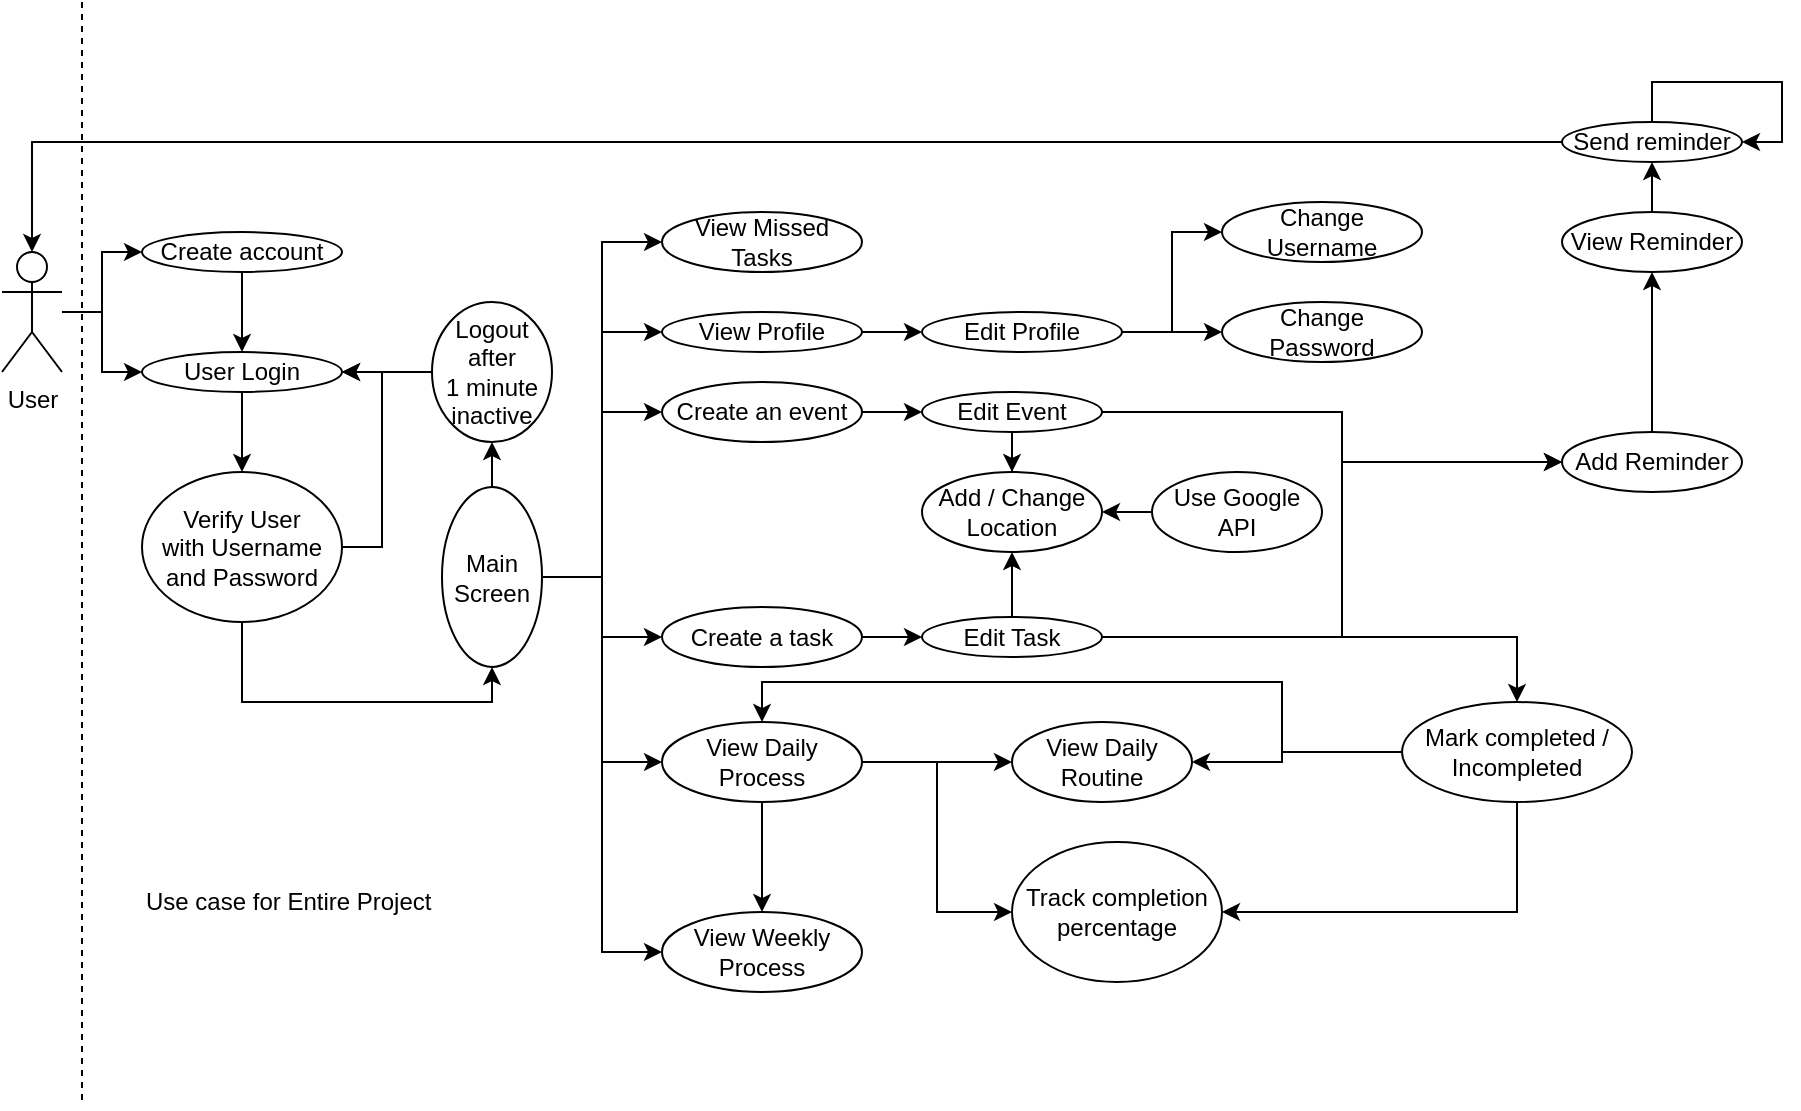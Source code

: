 <mxfile version="12.0.2" type="github" pages="3"><diagram id="k5wGzbFnu1lh5IXUuqp6" name="Page-1"><mxGraphModel dx="1916" dy="502" grid="1" gridSize="10" guides="1" tooltips="1" connect="1" arrows="1" fold="1" page="1" pageScale="1" pageWidth="850" pageHeight="1100" math="0" shadow="0"><root><mxCell id="0"/><mxCell id="1" parent="0"/><mxCell id="3Hp4gBhBQCO-qe9Z7G-D-30" style="edgeStyle=orthogonalEdgeStyle;rounded=0;orthogonalLoop=1;jettySize=auto;html=1;entryX=0;entryY=0.5;entryDx=0;entryDy=0;" edge="1" parent="1" source="3Hp4gBhBQCO-qe9Z7G-D-1" target="3Hp4gBhBQCO-qe9Z7G-D-4"><mxGeometry relative="1" as="geometry"/></mxCell><mxCell id="3Hp4gBhBQCO-qe9Z7G-D-31" style="edgeStyle=orthogonalEdgeStyle;rounded=0;orthogonalLoop=1;jettySize=auto;html=1;entryX=0;entryY=0.5;entryDx=0;entryDy=0;" edge="1" parent="1" source="3Hp4gBhBQCO-qe9Z7G-D-1" target="3Hp4gBhBQCO-qe9Z7G-D-16"><mxGeometry relative="1" as="geometry"/></mxCell><mxCell id="3Hp4gBhBQCO-qe9Z7G-D-1" value="User" style="shape=umlActor;verticalLabelPosition=bottom;labelBackgroundColor=#ffffff;verticalAlign=top;html=1;outlineConnect=0;" vertex="1" parent="1"><mxGeometry x="-50" y="145" width="30" height="60" as="geometry"/></mxCell><mxCell id="3Hp4gBhBQCO-qe9Z7G-D-2" value="" style="endArrow=none;dashed=1;html=1;" edge="1" parent="1"><mxGeometry width="50" height="50" relative="1" as="geometry"><mxPoint x="-10" y="20" as="sourcePoint"/><mxPoint x="-10" y="572" as="targetPoint"/><Array as="points"><mxPoint x="-10" y="130"/></Array></mxGeometry></mxCell><mxCell id="3Hp4gBhBQCO-qe9Z7G-D-39" style="edgeStyle=orthogonalEdgeStyle;rounded=0;orthogonalLoop=1;jettySize=auto;html=1;exitX=0.5;exitY=1;exitDx=0;exitDy=0;entryX=0.5;entryY=0;entryDx=0;entryDy=0;" edge="1" parent="1" source="3Hp4gBhBQCO-qe9Z7G-D-4" target="3Hp4gBhBQCO-qe9Z7G-D-16"><mxGeometry relative="1" as="geometry"/></mxCell><mxCell id="3Hp4gBhBQCO-qe9Z7G-D-4" value="Create account" style="ellipse;whiteSpace=wrap;html=1;" vertex="1" parent="1"><mxGeometry x="20" y="135" width="100" height="20" as="geometry"/></mxCell><mxCell id="3Hp4gBhBQCO-qe9Z7G-D-58" style="edgeStyle=orthogonalEdgeStyle;rounded=0;orthogonalLoop=1;jettySize=auto;html=1;entryX=0;entryY=0.5;entryDx=0;entryDy=0;" edge="1" parent="1" source="3Hp4gBhBQCO-qe9Z7G-D-5" target="3Hp4gBhBQCO-qe9Z7G-D-22"><mxGeometry relative="1" as="geometry"/></mxCell><mxCell id="3Hp4gBhBQCO-qe9Z7G-D-5" value="Create a task" style="ellipse;whiteSpace=wrap;html=1;" vertex="1" parent="1"><mxGeometry x="280" y="322.5" width="100" height="30" as="geometry"/></mxCell><mxCell id="3Hp4gBhBQCO-qe9Z7G-D-55" style="edgeStyle=orthogonalEdgeStyle;rounded=0;orthogonalLoop=1;jettySize=auto;html=1;entryX=0;entryY=0.5;entryDx=0;entryDy=0;" edge="1" parent="1" source="3Hp4gBhBQCO-qe9Z7G-D-6" target="3Hp4gBhBQCO-qe9Z7G-D-21"><mxGeometry relative="1" as="geometry"/></mxCell><mxCell id="3Hp4gBhBQCO-qe9Z7G-D-6" value="Create an event" style="ellipse;whiteSpace=wrap;html=1;" vertex="1" parent="1"><mxGeometry x="280" y="210" width="100" height="30" as="geometry"/></mxCell><mxCell id="3Hp4gBhBQCO-qe9Z7G-D-15" style="edgeStyle=orthogonalEdgeStyle;rounded=0;orthogonalLoop=1;jettySize=auto;html=1;entryX=0.5;entryY=0;entryDx=0;entryDy=0;entryPerimeter=0;" edge="1" parent="1" source="3Hp4gBhBQCO-qe9Z7G-D-7" target="3Hp4gBhBQCO-qe9Z7G-D-1"><mxGeometry relative="1" as="geometry"/></mxCell><mxCell id="3Hp4gBhBQCO-qe9Z7G-D-7" value="Send reminder" style="ellipse;whiteSpace=wrap;html=1;" vertex="1" parent="1"><mxGeometry x="730" y="80" width="90" height="20" as="geometry"/></mxCell><mxCell id="0U-nFUeSsJcMhr9-ZEmU-16" style="edgeStyle=orthogonalEdgeStyle;rounded=0;orthogonalLoop=1;jettySize=auto;html=1;entryX=0;entryY=0.5;entryDx=0;entryDy=0;" edge="1" parent="1" source="3Hp4gBhBQCO-qe9Z7G-D-8" target="3Hp4gBhBQCO-qe9Z7G-D-24"><mxGeometry relative="1" as="geometry"/></mxCell><mxCell id="3Hp4gBhBQCO-qe9Z7G-D-8" value="View Profile" style="ellipse;whiteSpace=wrap;html=1;" vertex="1" parent="1"><mxGeometry x="280" y="175" width="100" height="20" as="geometry"/></mxCell><mxCell id="0U-nFUeSsJcMhr9-ZEmU-29" style="edgeStyle=orthogonalEdgeStyle;rounded=0;orthogonalLoop=1;jettySize=auto;html=1;" edge="1" parent="1" source="3Hp4gBhBQCO-qe9Z7G-D-16" target="0U-nFUeSsJcMhr9-ZEmU-25"><mxGeometry relative="1" as="geometry"/></mxCell><mxCell id="3Hp4gBhBQCO-qe9Z7G-D-16" value="User Login" style="ellipse;whiteSpace=wrap;html=1;" vertex="1" parent="1"><mxGeometry x="20" y="195" width="100" height="20" as="geometry"/></mxCell><mxCell id="3Hp4gBhBQCO-qe9Z7G-D-17" value="Change Username" style="ellipse;whiteSpace=wrap;html=1;" vertex="1" parent="1"><mxGeometry x="560" y="120" width="100" height="30" as="geometry"/></mxCell><mxCell id="3Hp4gBhBQCO-qe9Z7G-D-38" style="edgeStyle=orthogonalEdgeStyle;rounded=0;orthogonalLoop=1;jettySize=auto;html=1;exitX=0.5;exitY=0;exitDx=0;exitDy=0;entryX=0.5;entryY=1;entryDx=0;entryDy=0;" edge="1" parent="1" source="3Hp4gBhBQCO-qe9Z7G-D-18" target="3Hp4gBhBQCO-qe9Z7G-D-7"><mxGeometry relative="1" as="geometry"/></mxCell><mxCell id="3Hp4gBhBQCO-qe9Z7G-D-18" value="View Reminder" style="ellipse;whiteSpace=wrap;html=1;" vertex="1" parent="1"><mxGeometry x="730" y="125" width="90" height="30" as="geometry"/></mxCell><mxCell id="3Hp4gBhBQCO-qe9Z7G-D-19" value="View Missed Tasks" style="ellipse;whiteSpace=wrap;html=1;" vertex="1" parent="1"><mxGeometry x="280" y="125" width="100" height="30" as="geometry"/></mxCell><mxCell id="3Hp4gBhBQCO-qe9Z7G-D-64" style="edgeStyle=orthogonalEdgeStyle;rounded=0;orthogonalLoop=1;jettySize=auto;html=1;entryX=0;entryY=0.5;entryDx=0;entryDy=0;" edge="1" parent="1" source="3Hp4gBhBQCO-qe9Z7G-D-20" target="3Hp4gBhBQCO-qe9Z7G-D-63"><mxGeometry relative="1" as="geometry"/></mxCell><mxCell id="0U-nFUeSsJcMhr9-ZEmU-43" style="edgeStyle=orthogonalEdgeStyle;rounded=0;orthogonalLoop=1;jettySize=auto;html=1;entryX=0;entryY=0.5;entryDx=0;entryDy=0;" edge="1" parent="1" source="3Hp4gBhBQCO-qe9Z7G-D-20" target="0U-nFUeSsJcMhr9-ZEmU-42"><mxGeometry relative="1" as="geometry"/></mxCell><mxCell id="0U-nFUeSsJcMhr9-ZEmU-62" style="edgeStyle=orthogonalEdgeStyle;rounded=0;orthogonalLoop=1;jettySize=auto;html=1;entryX=0.5;entryY=0;entryDx=0;entryDy=0;" edge="1" parent="1" source="3Hp4gBhBQCO-qe9Z7G-D-20" target="0U-nFUeSsJcMhr9-ZEmU-34"><mxGeometry relative="1" as="geometry"/></mxCell><mxCell id="3Hp4gBhBQCO-qe9Z7G-D-20" value="View Daily Process" style="ellipse;whiteSpace=wrap;html=1;" vertex="1" parent="1"><mxGeometry x="280" y="380" width="100" height="40" as="geometry"/></mxCell><mxCell id="3Hp4gBhBQCO-qe9Z7G-D-65" style="edgeStyle=orthogonalEdgeStyle;rounded=0;orthogonalLoop=1;jettySize=auto;html=1;entryX=0;entryY=0.5;entryDx=0;entryDy=0;" edge="1" parent="1" source="3Hp4gBhBQCO-qe9Z7G-D-21" target="3Hp4gBhBQCO-qe9Z7G-D-23"><mxGeometry relative="1" as="geometry"><Array as="points"><mxPoint x="620" y="225"/><mxPoint x="620" y="250"/></Array></mxGeometry></mxCell><mxCell id="0U-nFUeSsJcMhr9-ZEmU-53" style="edgeStyle=orthogonalEdgeStyle;rounded=0;orthogonalLoop=1;jettySize=auto;html=1;" edge="1" parent="1" source="3Hp4gBhBQCO-qe9Z7G-D-21" target="0U-nFUeSsJcMhr9-ZEmU-48"><mxGeometry relative="1" as="geometry"/></mxCell><mxCell id="3Hp4gBhBQCO-qe9Z7G-D-21" value="Edit Event" style="ellipse;whiteSpace=wrap;html=1;" vertex="1" parent="1"><mxGeometry x="410" y="215" width="90" height="20" as="geometry"/></mxCell><mxCell id="3Hp4gBhBQCO-qe9Z7G-D-67" style="edgeStyle=orthogonalEdgeStyle;rounded=0;orthogonalLoop=1;jettySize=auto;html=1;entryX=0;entryY=0.5;entryDx=0;entryDy=0;" edge="1" parent="1" source="3Hp4gBhBQCO-qe9Z7G-D-22" target="3Hp4gBhBQCO-qe9Z7G-D-23"><mxGeometry relative="1" as="geometry"><Array as="points"><mxPoint x="620" y="338"/><mxPoint x="620" y="250"/></Array></mxGeometry></mxCell><mxCell id="0U-nFUeSsJcMhr9-ZEmU-54" style="edgeStyle=orthogonalEdgeStyle;rounded=0;orthogonalLoop=1;jettySize=auto;html=1;entryX=0.5;entryY=1;entryDx=0;entryDy=0;" edge="1" parent="1" source="3Hp4gBhBQCO-qe9Z7G-D-22" target="0U-nFUeSsJcMhr9-ZEmU-48"><mxGeometry relative="1" as="geometry"/></mxCell><mxCell id="0U-nFUeSsJcMhr9-ZEmU-56" style="edgeStyle=orthogonalEdgeStyle;rounded=0;orthogonalLoop=1;jettySize=auto;html=1;entryX=0.5;entryY=0;entryDx=0;entryDy=0;" edge="1" parent="1" source="3Hp4gBhBQCO-qe9Z7G-D-22" target="0U-nFUeSsJcMhr9-ZEmU-38"><mxGeometry relative="1" as="geometry"/></mxCell><mxCell id="3Hp4gBhBQCO-qe9Z7G-D-22" value="Edit Task" style="ellipse;whiteSpace=wrap;html=1;" vertex="1" parent="1"><mxGeometry x="410" y="327.5" width="90" height="20" as="geometry"/></mxCell><mxCell id="3Hp4gBhBQCO-qe9Z7G-D-37" style="edgeStyle=orthogonalEdgeStyle;rounded=0;orthogonalLoop=1;jettySize=auto;html=1;exitX=0.5;exitY=0;exitDx=0;exitDy=0;entryX=0.5;entryY=1;entryDx=0;entryDy=0;" edge="1" parent="1" source="3Hp4gBhBQCO-qe9Z7G-D-23" target="3Hp4gBhBQCO-qe9Z7G-D-18"><mxGeometry relative="1" as="geometry"/></mxCell><mxCell id="3Hp4gBhBQCO-qe9Z7G-D-23" value="Add Reminder" style="ellipse;whiteSpace=wrap;html=1;" vertex="1" parent="1"><mxGeometry x="730" y="235" width="90" height="30" as="geometry"/></mxCell><mxCell id="0U-nFUeSsJcMhr9-ZEmU-9" style="edgeStyle=orthogonalEdgeStyle;rounded=0;orthogonalLoop=1;jettySize=auto;html=1;entryX=0;entryY=0.5;entryDx=0;entryDy=0;" edge="1" parent="1" source="3Hp4gBhBQCO-qe9Z7G-D-24" target="3Hp4gBhBQCO-qe9Z7G-D-17"><mxGeometry relative="1" as="geometry"/></mxCell><mxCell id="0U-nFUeSsJcMhr9-ZEmU-21" style="edgeStyle=orthogonalEdgeStyle;rounded=0;orthogonalLoop=1;jettySize=auto;html=1;entryX=0;entryY=0.5;entryDx=0;entryDy=0;" edge="1" parent="1" source="3Hp4gBhBQCO-qe9Z7G-D-24" target="0U-nFUeSsJcMhr9-ZEmU-20"><mxGeometry relative="1" as="geometry"/></mxCell><mxCell id="3Hp4gBhBQCO-qe9Z7G-D-24" value="Edit Profile" style="ellipse;whiteSpace=wrap;html=1;" vertex="1" parent="1"><mxGeometry x="410" y="175" width="100" height="20" as="geometry"/></mxCell><mxCell id="3Hp4gBhBQCO-qe9Z7G-D-62" style="edgeStyle=orthogonalEdgeStyle;rounded=0;orthogonalLoop=1;jettySize=auto;html=1;entryX=1;entryY=0.5;entryDx=0;entryDy=0;" edge="1" parent="1" source="3Hp4gBhBQCO-qe9Z7G-D-7" target="3Hp4gBhBQCO-qe9Z7G-D-7"><mxGeometry relative="1" as="geometry"/></mxCell><mxCell id="3Hp4gBhBQCO-qe9Z7G-D-63" value="View Daily Routine" style="ellipse;whiteSpace=wrap;html=1;" vertex="1" parent="1"><mxGeometry x="455" y="380" width="90" height="40" as="geometry"/></mxCell><mxCell id="XFDhMhGYyC4iemgwyt5p-1" value="Use case for Entire Project" style="text;html=1;resizable=0;points=[];autosize=1;align=left;verticalAlign=top;spacingTop=-4;" vertex="1" parent="1"><mxGeometry x="20" y="460" width="160" height="20" as="geometry"/></mxCell><mxCell id="0U-nFUeSsJcMhr9-ZEmU-10" style="edgeStyle=orthogonalEdgeStyle;rounded=0;orthogonalLoop=1;jettySize=auto;html=1;entryX=0;entryY=0.5;entryDx=0;entryDy=0;" edge="1" parent="1" source="0U-nFUeSsJcMhr9-ZEmU-5" target="3Hp4gBhBQCO-qe9Z7G-D-8"><mxGeometry relative="1" as="geometry"/></mxCell><mxCell id="0U-nFUeSsJcMhr9-ZEmU-12" style="edgeStyle=orthogonalEdgeStyle;rounded=0;orthogonalLoop=1;jettySize=auto;html=1;" edge="1" parent="1" source="0U-nFUeSsJcMhr9-ZEmU-5" target="3Hp4gBhBQCO-qe9Z7G-D-6"><mxGeometry relative="1" as="geometry"><Array as="points"><mxPoint x="250" y="308"/><mxPoint x="250" y="225"/></Array></mxGeometry></mxCell><mxCell id="0U-nFUeSsJcMhr9-ZEmU-13" style="edgeStyle=orthogonalEdgeStyle;rounded=0;orthogonalLoop=1;jettySize=auto;html=1;entryX=0;entryY=0.5;entryDx=0;entryDy=0;" edge="1" parent="1" source="0U-nFUeSsJcMhr9-ZEmU-5" target="3Hp4gBhBQCO-qe9Z7G-D-19"><mxGeometry relative="1" as="geometry"/></mxCell><mxCell id="0U-nFUeSsJcMhr9-ZEmU-14" style="edgeStyle=orthogonalEdgeStyle;rounded=0;orthogonalLoop=1;jettySize=auto;html=1;entryX=0;entryY=0.5;entryDx=0;entryDy=0;" edge="1" parent="1" source="0U-nFUeSsJcMhr9-ZEmU-5" target="3Hp4gBhBQCO-qe9Z7G-D-5"><mxGeometry relative="1" as="geometry"/></mxCell><mxCell id="0U-nFUeSsJcMhr9-ZEmU-15" style="edgeStyle=orthogonalEdgeStyle;rounded=0;orthogonalLoop=1;jettySize=auto;html=1;entryX=0;entryY=0.5;entryDx=0;entryDy=0;" edge="1" parent="1" source="0U-nFUeSsJcMhr9-ZEmU-5" target="3Hp4gBhBQCO-qe9Z7G-D-20"><mxGeometry relative="1" as="geometry"/></mxCell><mxCell id="0U-nFUeSsJcMhr9-ZEmU-36" style="edgeStyle=orthogonalEdgeStyle;rounded=0;orthogonalLoop=1;jettySize=auto;html=1;entryX=0;entryY=0.5;entryDx=0;entryDy=0;" edge="1" parent="1" source="0U-nFUeSsJcMhr9-ZEmU-5" target="0U-nFUeSsJcMhr9-ZEmU-34"><mxGeometry relative="1" as="geometry"/></mxCell><mxCell id="0U-nFUeSsJcMhr9-ZEmU-47" style="edgeStyle=orthogonalEdgeStyle;rounded=0;orthogonalLoop=1;jettySize=auto;html=1;entryX=0.5;entryY=1;entryDx=0;entryDy=0;" edge="1" parent="1" source="0U-nFUeSsJcMhr9-ZEmU-5" target="0U-nFUeSsJcMhr9-ZEmU-45"><mxGeometry relative="1" as="geometry"/></mxCell><mxCell id="0U-nFUeSsJcMhr9-ZEmU-5" value="Main Screen" style="ellipse;whiteSpace=wrap;html=1;" vertex="1" parent="1"><mxGeometry x="170" y="262.5" width="50" height="90" as="geometry"/></mxCell><mxCell id="0U-nFUeSsJcMhr9-ZEmU-20" value="Change Password" style="ellipse;whiteSpace=wrap;html=1;" vertex="1" parent="1"><mxGeometry x="560" y="170" width="100" height="30" as="geometry"/></mxCell><mxCell id="0U-nFUeSsJcMhr9-ZEmU-32" style="edgeStyle=orthogonalEdgeStyle;rounded=0;orthogonalLoop=1;jettySize=auto;html=1;entryX=0.5;entryY=1;entryDx=0;entryDy=0;" edge="1" parent="1" source="0U-nFUeSsJcMhr9-ZEmU-25" target="0U-nFUeSsJcMhr9-ZEmU-5"><mxGeometry relative="1" as="geometry"><Array as="points"><mxPoint x="70" y="370"/><mxPoint x="195" y="370"/></Array></mxGeometry></mxCell><mxCell id="0U-nFUeSsJcMhr9-ZEmU-33" style="edgeStyle=orthogonalEdgeStyle;rounded=0;orthogonalLoop=1;jettySize=auto;html=1;entryX=1;entryY=0.5;entryDx=0;entryDy=0;" edge="1" parent="1" source="0U-nFUeSsJcMhr9-ZEmU-25" target="3Hp4gBhBQCO-qe9Z7G-D-16"><mxGeometry relative="1" as="geometry"><mxPoint x="160" y="292.5" as="targetPoint"/><Array as="points"><mxPoint x="140" y="293"/><mxPoint x="140" y="205"/></Array></mxGeometry></mxCell><mxCell id="0U-nFUeSsJcMhr9-ZEmU-25" value="Verify User&lt;br&gt;with Username&lt;br&gt;and Password" style="ellipse;whiteSpace=wrap;html=1;" vertex="1" parent="1"><mxGeometry x="20" y="255" width="100" height="75" as="geometry"/></mxCell><mxCell id="0U-nFUeSsJcMhr9-ZEmU-34" value="View Weekly Process" style="ellipse;whiteSpace=wrap;html=1;" vertex="1" parent="1"><mxGeometry x="280" y="475" width="100" height="40" as="geometry"/></mxCell><mxCell id="0U-nFUeSsJcMhr9-ZEmU-59" style="edgeStyle=orthogonalEdgeStyle;rounded=0;orthogonalLoop=1;jettySize=auto;html=1;entryX=1;entryY=0.5;entryDx=0;entryDy=0;" edge="1" parent="1" source="0U-nFUeSsJcMhr9-ZEmU-38" target="0U-nFUeSsJcMhr9-ZEmU-42"><mxGeometry relative="1" as="geometry"><Array as="points"><mxPoint x="708" y="475"/></Array></mxGeometry></mxCell><mxCell id="0U-nFUeSsJcMhr9-ZEmU-60" style="edgeStyle=orthogonalEdgeStyle;rounded=0;orthogonalLoop=1;jettySize=auto;html=1;entryX=0.5;entryY=0;entryDx=0;entryDy=0;" edge="1" parent="1" source="0U-nFUeSsJcMhr9-ZEmU-38" target="3Hp4gBhBQCO-qe9Z7G-D-20"><mxGeometry relative="1" as="geometry"><Array as="points"><mxPoint x="590" y="395"/><mxPoint x="590" y="360"/><mxPoint x="330" y="360"/></Array></mxGeometry></mxCell><mxCell id="0U-nFUeSsJcMhr9-ZEmU-61" style="edgeStyle=orthogonalEdgeStyle;rounded=0;orthogonalLoop=1;jettySize=auto;html=1;entryX=1;entryY=0.5;entryDx=0;entryDy=0;" edge="1" parent="1" source="0U-nFUeSsJcMhr9-ZEmU-38" target="3Hp4gBhBQCO-qe9Z7G-D-63"><mxGeometry relative="1" as="geometry"><Array as="points"><mxPoint x="590" y="395"/><mxPoint x="590" y="400"/></Array></mxGeometry></mxCell><mxCell id="0U-nFUeSsJcMhr9-ZEmU-38" value="Mark completed / Incompleted" style="ellipse;whiteSpace=wrap;html=1;" vertex="1" parent="1"><mxGeometry x="650" y="370" width="115" height="50" as="geometry"/></mxCell><mxCell id="0U-nFUeSsJcMhr9-ZEmU-42" value="Track completion percentage" style="ellipse;whiteSpace=wrap;html=1;" vertex="1" parent="1"><mxGeometry x="455" y="440" width="105" height="70" as="geometry"/></mxCell><mxCell id="0U-nFUeSsJcMhr9-ZEmU-46" style="edgeStyle=orthogonalEdgeStyle;rounded=0;orthogonalLoop=1;jettySize=auto;html=1;entryX=1;entryY=0.5;entryDx=0;entryDy=0;" edge="1" parent="1" source="0U-nFUeSsJcMhr9-ZEmU-45" target="3Hp4gBhBQCO-qe9Z7G-D-16"><mxGeometry relative="1" as="geometry"/></mxCell><mxCell id="0U-nFUeSsJcMhr9-ZEmU-45" value="Logout&lt;br&gt;after&lt;br&gt;1 minute&lt;br&gt;inactive" style="ellipse;whiteSpace=wrap;html=1;" vertex="1" parent="1"><mxGeometry x="165" y="170" width="60" height="70" as="geometry"/></mxCell><mxCell id="0U-nFUeSsJcMhr9-ZEmU-48" value="Add / Change&lt;br&gt;Location" style="ellipse;whiteSpace=wrap;html=1;" vertex="1" parent="1"><mxGeometry x="410" y="255" width="90" height="40" as="geometry"/></mxCell><mxCell id="0U-nFUeSsJcMhr9-ZEmU-55" style="edgeStyle=orthogonalEdgeStyle;rounded=0;orthogonalLoop=1;jettySize=auto;html=1;entryX=1;entryY=0.5;entryDx=0;entryDy=0;" edge="1" parent="1" source="0U-nFUeSsJcMhr9-ZEmU-50" target="0U-nFUeSsJcMhr9-ZEmU-48"><mxGeometry relative="1" as="geometry"/></mxCell><mxCell id="0U-nFUeSsJcMhr9-ZEmU-50" value="Use Google&lt;br&gt;API" style="ellipse;whiteSpace=wrap;html=1;" vertex="1" parent="1"><mxGeometry x="525" y="255" width="85" height="40" as="geometry"/></mxCell></root></mxGraphModel></diagram><diagram id="Ui38IGZNGiUdr6Lm7565" name="Page-2"><mxGraphModel dx="1066" dy="502" grid="1" gridSize="10" guides="1" tooltips="1" connect="1" arrows="1" fold="1" page="1" pageScale="1" pageWidth="850" pageHeight="1100" math="0" shadow="0"><root><mxCell id="pQGQe6dvdOlUtvSoEjGM-0"/><mxCell id="pQGQe6dvdOlUtvSoEjGM-1" parent="pQGQe6dvdOlUtvSoEjGM-0"/><mxCell id="pQGQe6dvdOlUtvSoEjGM-30" style="edgeStyle=orthogonalEdgeStyle;rounded=0;orthogonalLoop=1;jettySize=auto;html=1;entryX=0;entryY=0.5;entryDx=0;entryDy=0;" edge="1" parent="pQGQe6dvdOlUtvSoEjGM-1" source="pQGQe6dvdOlUtvSoEjGM-4" target="pQGQe6dvdOlUtvSoEjGM-23"><mxGeometry relative="1" as="geometry"/></mxCell><mxCell id="pQGQe6dvdOlUtvSoEjGM-31" style="edgeStyle=orthogonalEdgeStyle;rounded=0;orthogonalLoop=1;jettySize=auto;html=1;entryX=0;entryY=0.5;entryDx=0;entryDy=0;" edge="1" parent="pQGQe6dvdOlUtvSoEjGM-1" source="pQGQe6dvdOlUtvSoEjGM-4" target="pQGQe6dvdOlUtvSoEjGM-22"><mxGeometry relative="1" as="geometry"/></mxCell><mxCell id="pQGQe6dvdOlUtvSoEjGM-4" value="User" style="shape=umlActor;verticalLabelPosition=bottom;labelBackgroundColor=#ffffff;verticalAlign=top;html=1;outlineConnect=0;" vertex="1" parent="pQGQe6dvdOlUtvSoEjGM-1"><mxGeometry x="20" y="180" width="30" height="60" as="geometry"/></mxCell><mxCell id="pQGQe6dvdOlUtvSoEjGM-5" value="" style="endArrow=none;dashed=1;html=1;" edge="1" parent="pQGQe6dvdOlUtvSoEjGM-1"><mxGeometry width="50" height="50" relative="1" as="geometry"><mxPoint x="60" y="430" as="sourcePoint"/><mxPoint x="60" y="20" as="targetPoint"/></mxGeometry></mxCell><mxCell id="pQGQe6dvdOlUtvSoEjGM-29" style="edgeStyle=orthogonalEdgeStyle;rounded=0;orthogonalLoop=1;jettySize=auto;html=1;" edge="1" parent="pQGQe6dvdOlUtvSoEjGM-1" source="pQGQe6dvdOlUtvSoEjGM-18" target="pQGQe6dvdOlUtvSoEjGM-4"><mxGeometry relative="1" as="geometry"/></mxCell><mxCell id="pQGQe6dvdOlUtvSoEjGM-18" value="Send notification" style="ellipse;whiteSpace=wrap;html=1;" vertex="1" parent="pQGQe6dvdOlUtvSoEjGM-1"><mxGeometry x="550" y="70" width="120" height="40" as="geometry"/></mxCell><mxCell id="pQGQe6dvdOlUtvSoEjGM-40" style="edgeStyle=orthogonalEdgeStyle;rounded=0;orthogonalLoop=1;jettySize=auto;html=1;entryX=0.5;entryY=1;entryDx=0;entryDy=0;" edge="1" parent="pQGQe6dvdOlUtvSoEjGM-1" source="pQGQe6dvdOlUtvSoEjGM-19" target="pQGQe6dvdOlUtvSoEjGM-18"><mxGeometry relative="1" as="geometry"/></mxCell><mxCell id="pQGQe6dvdOlUtvSoEjGM-19" value="Create a new user" style="ellipse;whiteSpace=wrap;html=1;" vertex="1" parent="pQGQe6dvdOlUtvSoEjGM-1"><mxGeometry x="550" y="220" width="120" height="40" as="geometry"/></mxCell><mxCell id="pQGQe6dvdOlUtvSoEjGM-28" style="edgeStyle=orthogonalEdgeStyle;rounded=0;orthogonalLoop=1;jettySize=auto;html=1;" edge="1" parent="pQGQe6dvdOlUtvSoEjGM-1" source="pQGQe6dvdOlUtvSoEjGM-20" target="pQGQe6dvdOlUtvSoEjGM-19"><mxGeometry relative="1" as="geometry"/></mxCell><mxCell id="pQGQe6dvdOlUtvSoEjGM-36" style="edgeStyle=orthogonalEdgeStyle;rounded=0;orthogonalLoop=1;jettySize=auto;html=1;entryX=0.5;entryY=1;entryDx=0;entryDy=0;" edge="1" parent="pQGQe6dvdOlUtvSoEjGM-1" source="pQGQe6dvdOlUtvSoEjGM-20" target="pQGQe6dvdOlUtvSoEjGM-22"><mxGeometry relative="1" as="geometry"><Array as="points"><mxPoint x="410" y="360"/><mxPoint x="220" y="360"/></Array></mxGeometry></mxCell><mxCell id="pQGQe6dvdOlUtvSoEjGM-20" value="Check for password&lt;br&gt;requirements" style="ellipse;whiteSpace=wrap;html=1;" vertex="1" parent="pQGQe6dvdOlUtvSoEjGM-1"><mxGeometry x="350" y="260" width="120" height="60" as="geometry"/></mxCell><mxCell id="pQGQe6dvdOlUtvSoEjGM-26" style="edgeStyle=orthogonalEdgeStyle;rounded=0;orthogonalLoop=1;jettySize=auto;html=1;entryX=0;entryY=0.5;entryDx=0;entryDy=0;" edge="1" parent="pQGQe6dvdOlUtvSoEjGM-1" source="pQGQe6dvdOlUtvSoEjGM-21" target="pQGQe6dvdOlUtvSoEjGM-19"><mxGeometry relative="1" as="geometry"/></mxCell><mxCell id="pQGQe6dvdOlUtvSoEjGM-33" style="edgeStyle=orthogonalEdgeStyle;rounded=0;orthogonalLoop=1;jettySize=auto;html=1;entryX=0.5;entryY=0;entryDx=0;entryDy=0;" edge="1" parent="pQGQe6dvdOlUtvSoEjGM-1" source="pQGQe6dvdOlUtvSoEjGM-21" target="pQGQe6dvdOlUtvSoEjGM-23"><mxGeometry relative="1" as="geometry"><Array as="points"><mxPoint x="410" y="130"/><mxPoint x="220" y="130"/></Array></mxGeometry></mxCell><mxCell id="pQGQe6dvdOlUtvSoEjGM-21" value="Check for available&lt;br&gt;username" style="ellipse;whiteSpace=wrap;html=1;" vertex="1" parent="pQGQe6dvdOlUtvSoEjGM-1"><mxGeometry x="350" y="170" width="120" height="60" as="geometry"/></mxCell><mxCell id="pQGQe6dvdOlUtvSoEjGM-25" style="edgeStyle=orthogonalEdgeStyle;rounded=0;orthogonalLoop=1;jettySize=auto;html=1;entryX=0;entryY=0.5;entryDx=0;entryDy=0;" edge="1" parent="pQGQe6dvdOlUtvSoEjGM-1" source="pQGQe6dvdOlUtvSoEjGM-22" target="pQGQe6dvdOlUtvSoEjGM-20"><mxGeometry relative="1" as="geometry"/></mxCell><mxCell id="pQGQe6dvdOlUtvSoEjGM-22" value="Enter password" style="ellipse;whiteSpace=wrap;html=1;" vertex="1" parent="pQGQe6dvdOlUtvSoEjGM-1"><mxGeometry x="160" y="270" width="120" height="40" as="geometry"/></mxCell><mxCell id="pQGQe6dvdOlUtvSoEjGM-24" style="edgeStyle=orthogonalEdgeStyle;rounded=0;orthogonalLoop=1;jettySize=auto;html=1;entryX=0;entryY=0.5;entryDx=0;entryDy=0;" edge="1" parent="pQGQe6dvdOlUtvSoEjGM-1" source="pQGQe6dvdOlUtvSoEjGM-23" target="pQGQe6dvdOlUtvSoEjGM-21"><mxGeometry relative="1" as="geometry"/></mxCell><mxCell id="pQGQe6dvdOlUtvSoEjGM-23" value="Enter username" style="ellipse;whiteSpace=wrap;html=1;" vertex="1" parent="pQGQe6dvdOlUtvSoEjGM-1"><mxGeometry x="160" y="180" width="120" height="40" as="geometry"/></mxCell><mxCell id="pQGQe6dvdOlUtvSoEjGM-34" value="If username is unavailable" style="text;html=1;resizable=0;points=[];autosize=1;align=left;verticalAlign=top;spacingTop=-4;" vertex="1" parent="pQGQe6dvdOlUtvSoEjGM-1"><mxGeometry x="236" y="110" width="150" height="20" as="geometry"/></mxCell><mxCell id="pQGQe6dvdOlUtvSoEjGM-37" value="If password is not valid" style="text;html=1;resizable=0;points=[];autosize=1;align=left;verticalAlign=top;spacingTop=-4;" vertex="1" parent="pQGQe6dvdOlUtvSoEjGM-1"><mxGeometry x="236" y="362" width="140" height="20" as="geometry"/></mxCell><mxCell id="oFtWNJ1rzDNO05d6BApm-0" value="Create an user" style="text;html=1;resizable=0;points=[];autosize=1;align=left;verticalAlign=top;spacingTop=-4;" vertex="1" parent="pQGQe6dvdOlUtvSoEjGM-1"><mxGeometry x="440" y="410" width="90" height="20" as="geometry"/></mxCell></root></mxGraphModel></diagram><diagram id="RRgbcLwimOcI5W11GAgA" name="Page-3"><mxGraphModel dx="1066" dy="502" grid="1" gridSize="10" guides="1" tooltips="1" connect="1" arrows="1" fold="1" page="1" pageScale="1" pageWidth="850" pageHeight="1100" math="0" shadow="0"><root><mxCell id="Ca2lFbUu45yhsz1mvdtZ-0"/><mxCell id="Ca2lFbUu45yhsz1mvdtZ-1" parent="Ca2lFbUu45yhsz1mvdtZ-0"/><mxCell id="FEzAzJLj3Luulmvv-b70-6" style="edgeStyle=orthogonalEdgeStyle;rounded=0;orthogonalLoop=1;jettySize=auto;html=1;" edge="1" parent="Ca2lFbUu45yhsz1mvdtZ-1" source="Ca2lFbUu45yhsz1mvdtZ-2" target="FEzAzJLj3Luulmvv-b70-5"><mxGeometry relative="1" as="geometry"/></mxCell><mxCell id="Ca2lFbUu45yhsz1mvdtZ-2" value="User" style="shape=umlActor;verticalLabelPosition=bottom;labelBackgroundColor=#ffffff;verticalAlign=top;html=1;outlineConnect=0;" vertex="1" parent="Ca2lFbUu45yhsz1mvdtZ-1"><mxGeometry x="10" y="170" width="30" height="60" as="geometry"/></mxCell><mxCell id="Ca2lFbUu45yhsz1mvdtZ-3" value="" style="endArrow=none;dashed=1;html=1;" edge="1" parent="Ca2lFbUu45yhsz1mvdtZ-1"><mxGeometry width="50" height="50" relative="1" as="geometry"><mxPoint x="50" y="420" as="sourcePoint"/><mxPoint x="50" y="50" as="targetPoint"/></mxGeometry></mxCell><mxCell id="FEzAzJLj3Luulmvv-b70-14" style="edgeStyle=orthogonalEdgeStyle;rounded=0;orthogonalLoop=1;jettySize=auto;html=1;entryX=0.5;entryY=0;entryDx=0;entryDy=0;entryPerimeter=0;" edge="1" parent="Ca2lFbUu45yhsz1mvdtZ-1" source="FEzAzJLj3Luulmvv-b70-0" target="Ca2lFbUu45yhsz1mvdtZ-2"><mxGeometry relative="1" as="geometry"/></mxCell><mxCell id="FEzAzJLj3Luulmvv-b70-0" value="Send notification" style="ellipse;whiteSpace=wrap;html=1;" vertex="1" parent="Ca2lFbUu45yhsz1mvdtZ-1"><mxGeometry x="560" y="80" width="120" height="40" as="geometry"/></mxCell><mxCell id="FEzAzJLj3Luulmvv-b70-13" style="edgeStyle=orthogonalEdgeStyle;rounded=0;orthogonalLoop=1;jettySize=auto;html=1;entryX=0.5;entryY=1;entryDx=0;entryDy=0;" edge="1" parent="Ca2lFbUu45yhsz1mvdtZ-1" source="FEzAzJLj3Luulmvv-b70-1" target="FEzAzJLj3Luulmvv-b70-0"><mxGeometry relative="1" as="geometry"/></mxCell><mxCell id="FEzAzJLj3Luulmvv-b70-1" value="Change Password&lt;br&gt;in Database" style="ellipse;whiteSpace=wrap;html=1;" vertex="1" parent="Ca2lFbUu45yhsz1mvdtZ-1"><mxGeometry x="560" y="180" width="120" height="40" as="geometry"/></mxCell><mxCell id="FEzAzJLj3Luulmvv-b70-12" style="edgeStyle=orthogonalEdgeStyle;rounded=0;orthogonalLoop=1;jettySize=auto;html=1;entryX=0;entryY=0.5;entryDx=0;entryDy=0;" edge="1" parent="Ca2lFbUu45yhsz1mvdtZ-1" source="FEzAzJLj3Luulmvv-b70-2" target="FEzAzJLj3Luulmvv-b70-1"><mxGeometry relative="1" as="geometry"/></mxCell><mxCell id="FEzAzJLj3Luulmvv-b70-2" value="Confirm new Password" style="ellipse;whiteSpace=wrap;html=1;" vertex="1" parent="Ca2lFbUu45yhsz1mvdtZ-1"><mxGeometry x="400" y="260" width="120" height="40" as="geometry"/></mxCell><mxCell id="FEzAzJLj3Luulmvv-b70-9" style="edgeStyle=orthogonalEdgeStyle;rounded=0;orthogonalLoop=1;jettySize=auto;html=1;" edge="1" parent="Ca2lFbUu45yhsz1mvdtZ-1" source="FEzAzJLj3Luulmvv-b70-3" target="FEzAzJLj3Luulmvv-b70-2"><mxGeometry relative="1" as="geometry"/></mxCell><mxCell id="FEzAzJLj3Luulmvv-b70-11" style="edgeStyle=orthogonalEdgeStyle;rounded=0;orthogonalLoop=1;jettySize=auto;html=1;" edge="1" parent="Ca2lFbUu45yhsz1mvdtZ-1" source="FEzAzJLj3Luulmvv-b70-3" target="FEzAzJLj3Luulmvv-b70-1"><mxGeometry relative="1" as="geometry"/></mxCell><mxCell id="FEzAzJLj3Luulmvv-b70-3" value="Enter new Password" style="ellipse;whiteSpace=wrap;html=1;" vertex="1" parent="Ca2lFbUu45yhsz1mvdtZ-1"><mxGeometry x="400" y="180" width="120" height="40" as="geometry"/></mxCell><mxCell id="FEzAzJLj3Luulmvv-b70-8" style="edgeStyle=orthogonalEdgeStyle;rounded=0;orthogonalLoop=1;jettySize=auto;html=1;" edge="1" parent="Ca2lFbUu45yhsz1mvdtZ-1" source="FEzAzJLj3Luulmvv-b70-4" target="FEzAzJLj3Luulmvv-b70-3"><mxGeometry relative="1" as="geometry"/></mxCell><mxCell id="FEzAzJLj3Luulmvv-b70-15" style="edgeStyle=orthogonalEdgeStyle;rounded=0;orthogonalLoop=1;jettySize=auto;html=1;entryX=0.5;entryY=1;entryDx=0;entryDy=0;" edge="1" parent="Ca2lFbUu45yhsz1mvdtZ-1" source="FEzAzJLj3Luulmvv-b70-4" target="FEzAzJLj3Luulmvv-b70-5"><mxGeometry relative="1" as="geometry"><Array as="points"><mxPoint x="300" y="280"/><mxPoint x="150" y="280"/></Array></mxGeometry></mxCell><mxCell id="FEzAzJLj3Luulmvv-b70-16" value="If current password is not correct" style="text;html=1;resizable=0;points=[];align=center;verticalAlign=middle;labelBackgroundColor=#ffffff;" vertex="1" connectable="0" parent="FEzAzJLj3Luulmvv-b70-15"><mxGeometry x="0.504" y="8" relative="1" as="geometry"><mxPoint x="63" y="2" as="offset"/></mxGeometry></mxCell><mxCell id="FEzAzJLj3Luulmvv-b70-4" value="Verify current Password" style="ellipse;whiteSpace=wrap;html=1;" vertex="1" parent="Ca2lFbUu45yhsz1mvdtZ-1"><mxGeometry x="240" y="180" width="120" height="40" as="geometry"/></mxCell><mxCell id="FEzAzJLj3Luulmvv-b70-7" style="edgeStyle=orthogonalEdgeStyle;rounded=0;orthogonalLoop=1;jettySize=auto;html=1;" edge="1" parent="Ca2lFbUu45yhsz1mvdtZ-1" source="FEzAzJLj3Luulmvv-b70-5" target="FEzAzJLj3Luulmvv-b70-4"><mxGeometry relative="1" as="geometry"/></mxCell><mxCell id="FEzAzJLj3Luulmvv-b70-5" value="Enter current&lt;br&gt;Password" style="ellipse;whiteSpace=wrap;html=1;" vertex="1" parent="Ca2lFbUu45yhsz1mvdtZ-1"><mxGeometry x="90" y="180" width="120" height="40" as="geometry"/></mxCell><mxCell id="J3aDleZGOH5DSycu5ZOU-0" value="Change password" style="text;html=1;resizable=0;points=[];autosize=1;align=left;verticalAlign=top;spacingTop=-4;" vertex="1" parent="Ca2lFbUu45yhsz1mvdtZ-1"><mxGeometry x="340" y="382" width="110" height="20" as="geometry"/></mxCell></root></mxGraphModel></diagram></mxfile>